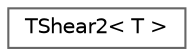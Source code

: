 digraph "Graphical Class Hierarchy"
{
 // INTERACTIVE_SVG=YES
 // LATEX_PDF_SIZE
  bgcolor="transparent";
  edge [fontname=Helvetica,fontsize=10,labelfontname=Helvetica,labelfontsize=10];
  node [fontname=Helvetica,fontsize=10,shape=box,height=0.2,width=0.4];
  rankdir="LR";
  Node0 [id="Node000000",label="TShear2\< T \>",height=0.2,width=0.4,color="grey40", fillcolor="white", style="filled",URL="$d2/dbb/classTShear2.html",tooltip="Represents a 2D shear: [1 YY] [XX 1] XX represents a shear parallel to the X axis."];
}
